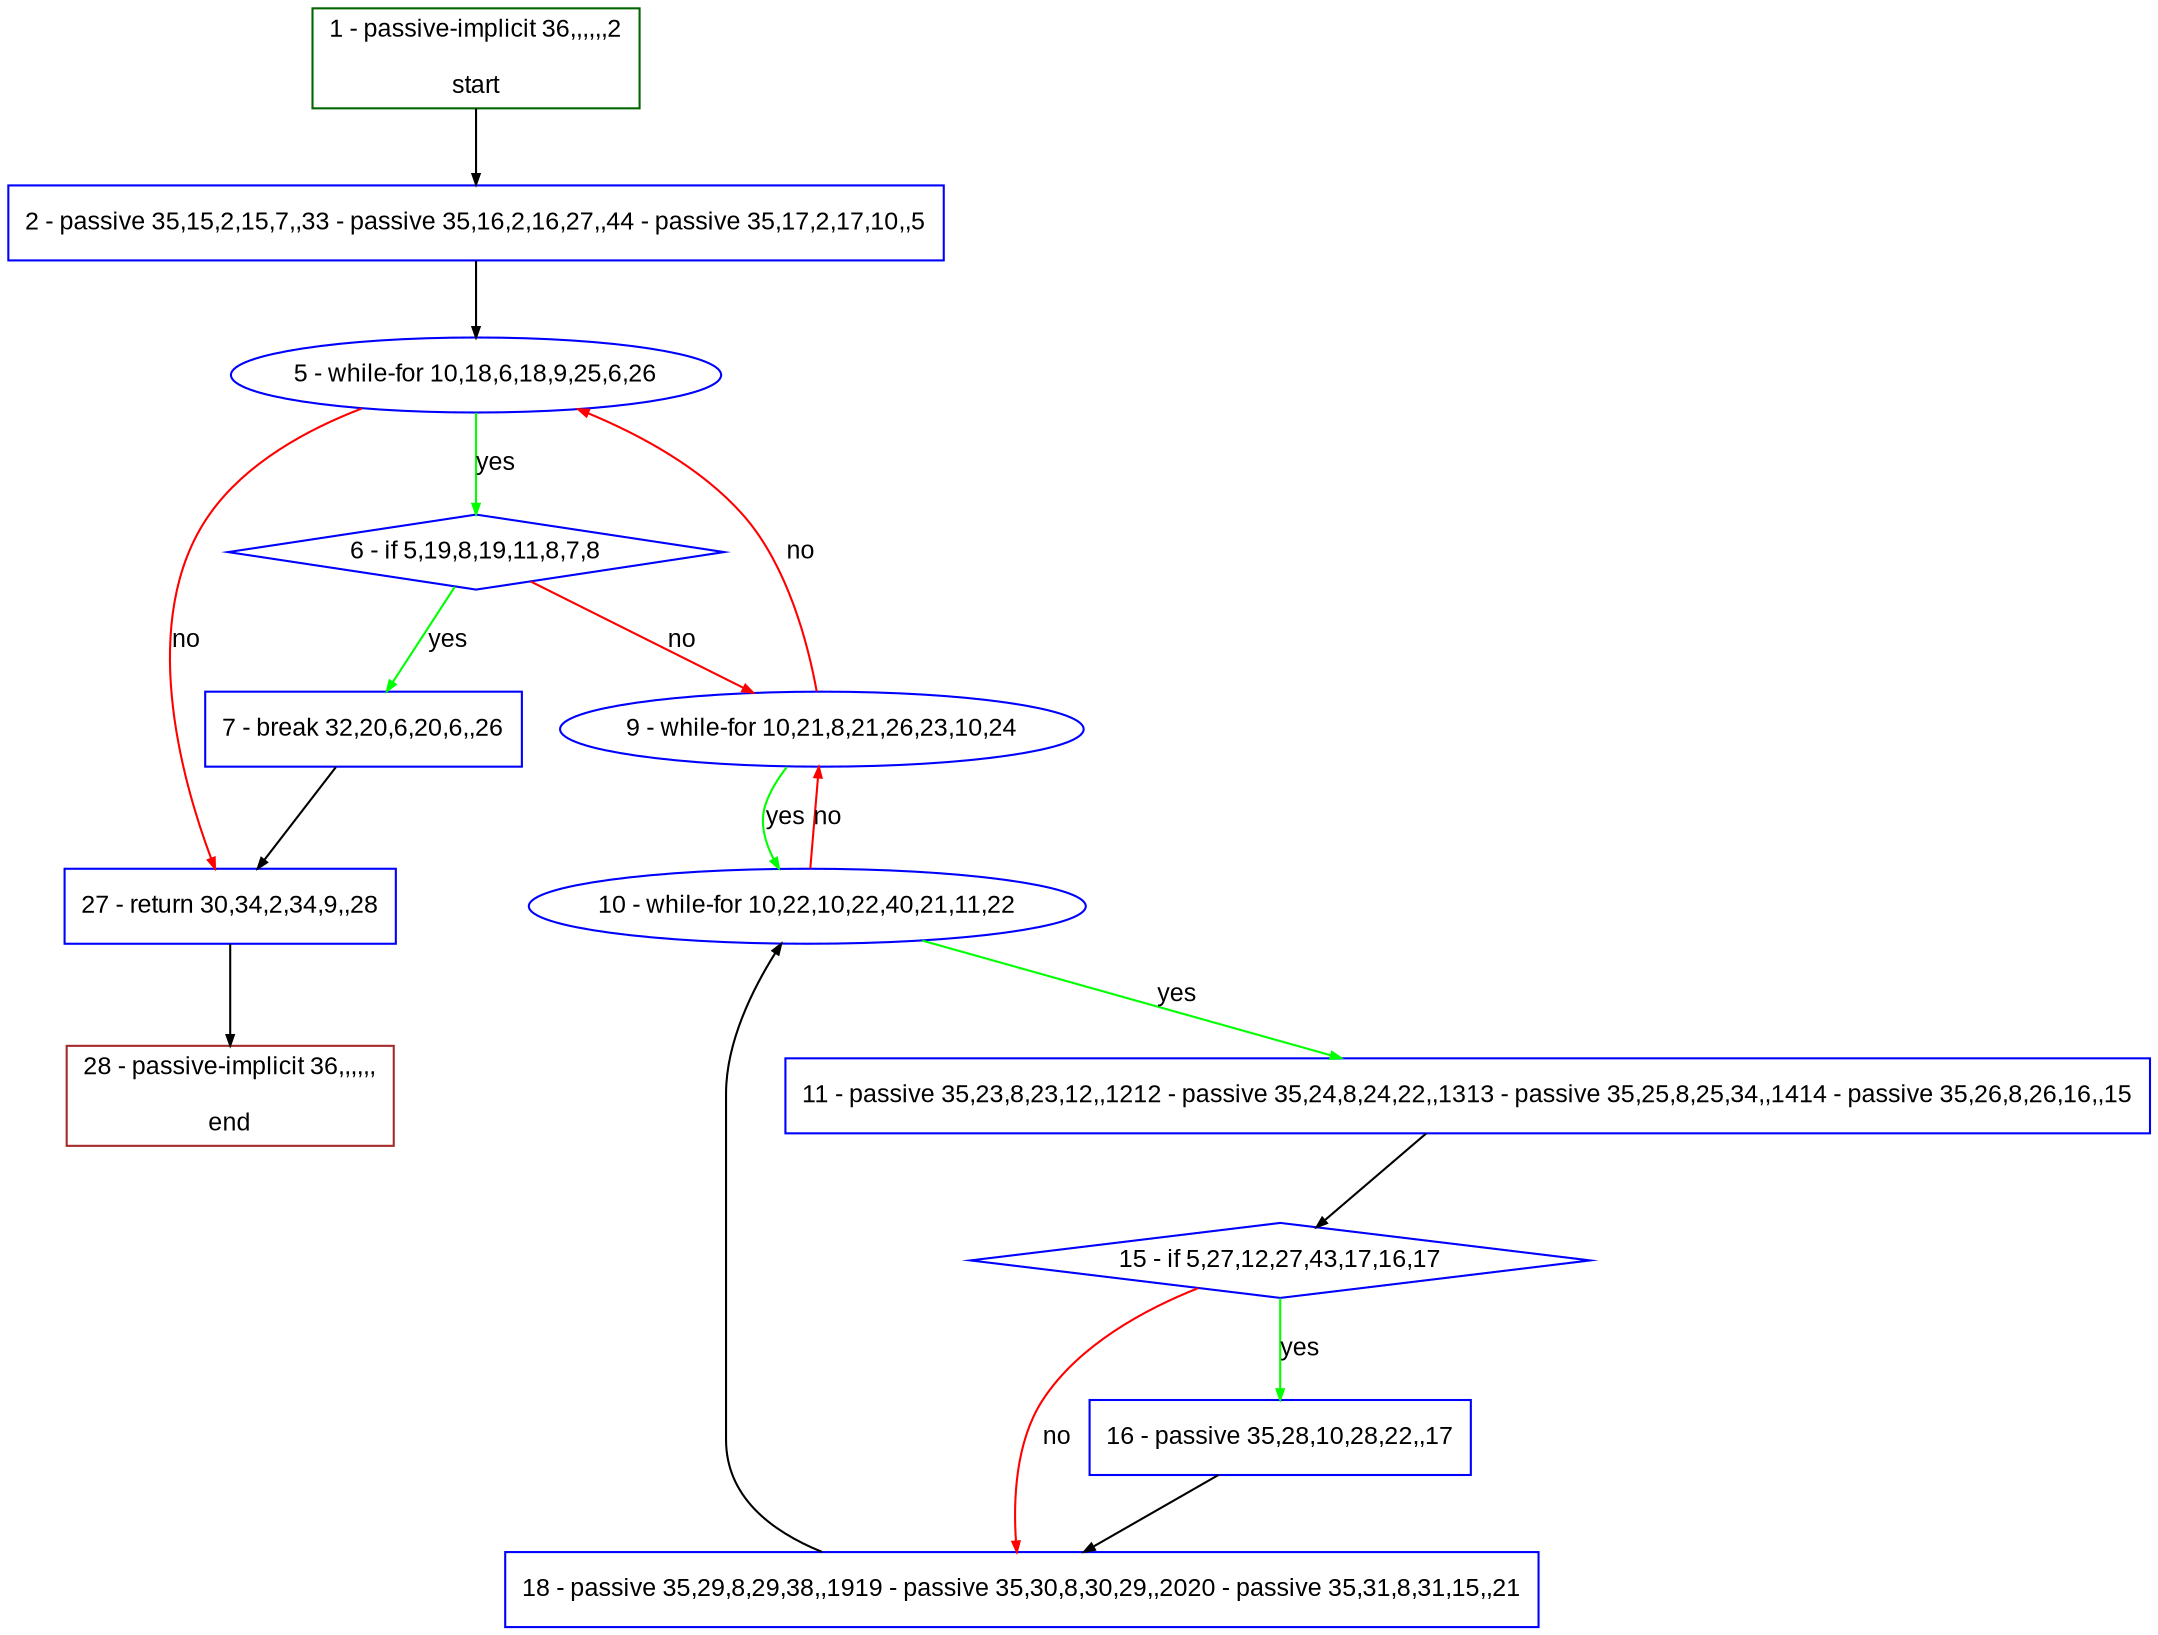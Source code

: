 digraph "" {
  graph [bgcolor="white", fillcolor="#FFFFCC", pack="true", packmode="clust", fontname="Arial", label="", fontsize="12", compound="true", style="rounded,filled"];
  node [node_initialized="no", fillcolor="white", fontname="Arial", label="", color="grey", fontsize="12", fixedsize="false", compound="true", shape="rectangle", style="filled"];
  edge [arrowtail="none", lhead="", fontcolor="black", fontname="Arial", label="", color="black", fontsize="12", arrowhead="normal", arrowsize="0.5", compound="true", ltail="", dir="forward"];
  __N1 [fillcolor="#ffffff", label="2 - passive 35,15,2,15,7,,33 - passive 35,16,2,16,27,,44 - passive 35,17,2,17,10,,5", color="#0000ff", shape="box", style="filled"];
  __N2 [fillcolor="#ffffff", label="1 - passive-implicit 36,,,,,,2\n\nstart", color="#006400", shape="box", style="filled"];
  __N3 [fillcolor="#ffffff", label="5 - while-for 10,18,6,18,9,25,6,26", color="#0000ff", shape="oval", style="filled"];
  __N4 [fillcolor="#ffffff", label="6 - if 5,19,8,19,11,8,7,8", color="#0000ff", shape="diamond", style="filled"];
  __N5 [fillcolor="#ffffff", label="27 - return 30,34,2,34,9,,28", color="#0000ff", shape="box", style="filled"];
  __N6 [fillcolor="#ffffff", label="7 - break 32,20,6,20,6,,26", color="#0000ff", shape="box", style="filled"];
  __N7 [fillcolor="#ffffff", label="9 - while-for 10,21,8,21,26,23,10,24", color="#0000ff", shape="oval", style="filled"];
  __N8 [fillcolor="#ffffff", label="10 - while-for 10,22,10,22,40,21,11,22", color="#0000ff", shape="oval", style="filled"];
  __N9 [fillcolor="#ffffff", label="11 - passive 35,23,8,23,12,,1212 - passive 35,24,8,24,22,,1313 - passive 35,25,8,25,34,,1414 - passive 35,26,8,26,16,,15", color="#0000ff", shape="box", style="filled"];
  __N10 [fillcolor="#ffffff", label="15 - if 5,27,12,27,43,17,16,17", color="#0000ff", shape="diamond", style="filled"];
  __N11 [fillcolor="#ffffff", label="16 - passive 35,28,10,28,22,,17", color="#0000ff", shape="box", style="filled"];
  __N12 [fillcolor="#ffffff", label="18 - passive 35,29,8,29,38,,1919 - passive 35,30,8,30,29,,2020 - passive 35,31,8,31,15,,21", color="#0000ff", shape="box", style="filled"];
  __N13 [fillcolor="#ffffff", label="28 - passive-implicit 36,,,,,,\n\nend", color="#a52a2a", shape="box", style="filled"];
  __N2 -> __N1 [arrowtail="none", color="#000000", label="", arrowhead="normal", dir="forward"];
  __N1 -> __N3 [arrowtail="none", color="#000000", label="", arrowhead="normal", dir="forward"];
  __N3 -> __N4 [arrowtail="none", color="#00ff00", label="yes", arrowhead="normal", dir="forward"];
  __N3 -> __N5 [arrowtail="none", color="#ff0000", label="no", arrowhead="normal", dir="forward"];
  __N4 -> __N6 [arrowtail="none", color="#00ff00", label="yes", arrowhead="normal", dir="forward"];
  __N4 -> __N7 [arrowtail="none", color="#ff0000", label="no", arrowhead="normal", dir="forward"];
  __N6 -> __N5 [arrowtail="none", color="#000000", label="", arrowhead="normal", dir="forward"];
  __N7 -> __N3 [arrowtail="none", color="#ff0000", label="no", arrowhead="normal", dir="forward"];
  __N7 -> __N8 [arrowtail="none", color="#00ff00", label="yes", arrowhead="normal", dir="forward"];
  __N8 -> __N7 [arrowtail="none", color="#ff0000", label="no", arrowhead="normal", dir="forward"];
  __N8 -> __N9 [arrowtail="none", color="#00ff00", label="yes", arrowhead="normal", dir="forward"];
  __N9 -> __N10 [arrowtail="none", color="#000000", label="", arrowhead="normal", dir="forward"];
  __N10 -> __N11 [arrowtail="none", color="#00ff00", label="yes", arrowhead="normal", dir="forward"];
  __N10 -> __N12 [arrowtail="none", color="#ff0000", label="no", arrowhead="normal", dir="forward"];
  __N11 -> __N12 [arrowtail="none", color="#000000", label="", arrowhead="normal", dir="forward"];
  __N12 -> __N8 [arrowtail="none", color="#000000", label="", arrowhead="normal", dir="forward"];
  __N5 -> __N13 [arrowtail="none", color="#000000", label="", arrowhead="normal", dir="forward"];
}
